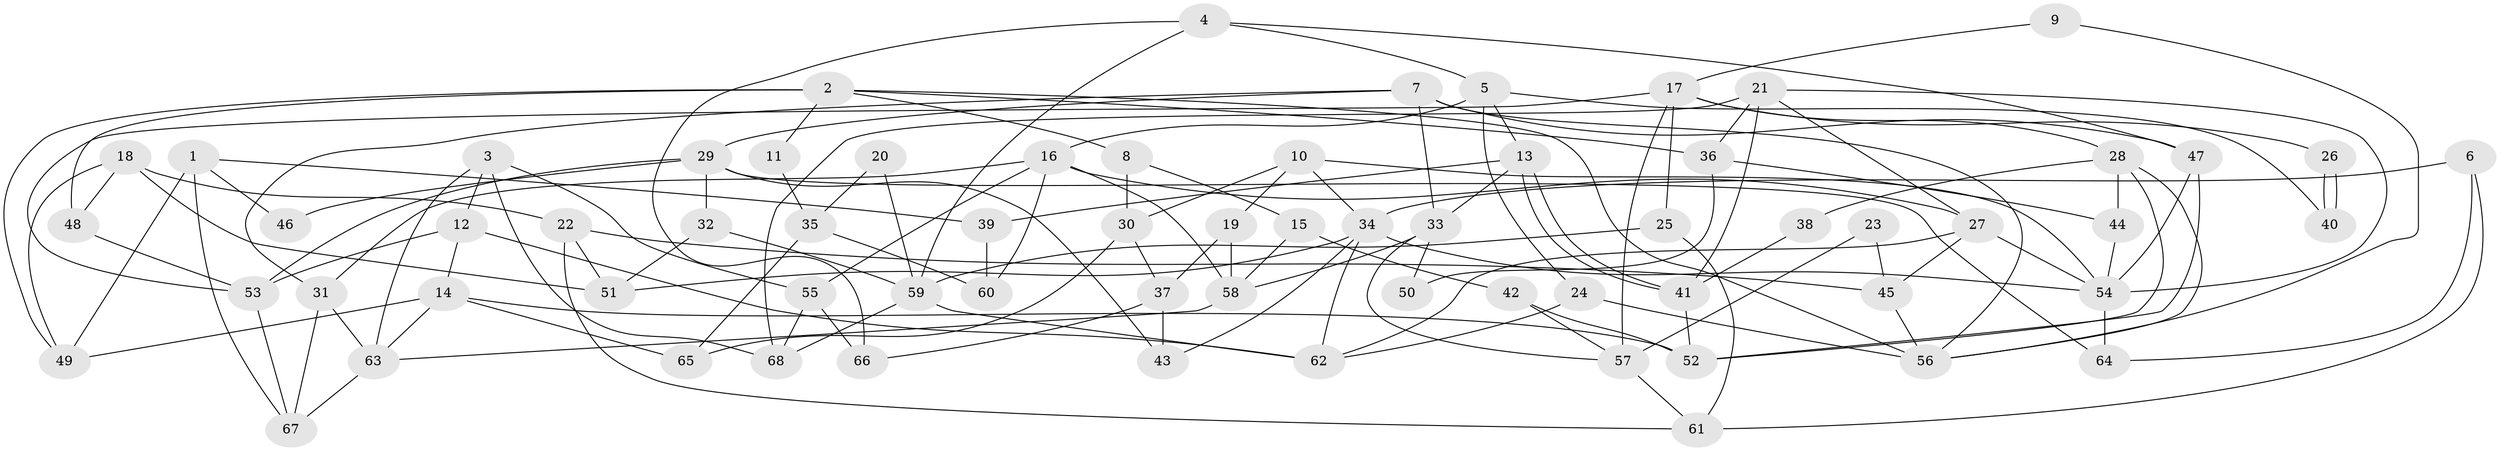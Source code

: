 // coarse degree distribution, {6: 0.20588235294117646, 7: 0.11764705882352941, 2: 0.11764705882352941, 4: 0.17647058823529413, 3: 0.058823529411764705, 5: 0.17647058823529413, 8: 0.08823529411764706, 10: 0.058823529411764705}
// Generated by graph-tools (version 1.1) at 2025/36/03/04/25 23:36:58]
// undirected, 68 vertices, 136 edges
graph export_dot {
  node [color=gray90,style=filled];
  1;
  2;
  3;
  4;
  5;
  6;
  7;
  8;
  9;
  10;
  11;
  12;
  13;
  14;
  15;
  16;
  17;
  18;
  19;
  20;
  21;
  22;
  23;
  24;
  25;
  26;
  27;
  28;
  29;
  30;
  31;
  32;
  33;
  34;
  35;
  36;
  37;
  38;
  39;
  40;
  41;
  42;
  43;
  44;
  45;
  46;
  47;
  48;
  49;
  50;
  51;
  52;
  53;
  54;
  55;
  56;
  57;
  58;
  59;
  60;
  61;
  62;
  63;
  64;
  65;
  66;
  67;
  68;
  1 -- 67;
  1 -- 49;
  1 -- 39;
  1 -- 46;
  2 -- 56;
  2 -- 8;
  2 -- 11;
  2 -- 36;
  2 -- 48;
  2 -- 49;
  3 -- 68;
  3 -- 12;
  3 -- 55;
  3 -- 63;
  4 -- 5;
  4 -- 47;
  4 -- 59;
  4 -- 66;
  5 -- 13;
  5 -- 16;
  5 -- 24;
  5 -- 40;
  6 -- 64;
  6 -- 34;
  6 -- 61;
  7 -- 31;
  7 -- 56;
  7 -- 29;
  7 -- 33;
  7 -- 47;
  8 -- 15;
  8 -- 30;
  9 -- 17;
  9 -- 56;
  10 -- 34;
  10 -- 54;
  10 -- 19;
  10 -- 30;
  11 -- 35;
  12 -- 53;
  12 -- 14;
  12 -- 62;
  13 -- 33;
  13 -- 41;
  13 -- 41;
  13 -- 39;
  14 -- 52;
  14 -- 49;
  14 -- 63;
  14 -- 65;
  15 -- 58;
  15 -- 42;
  16 -- 55;
  16 -- 31;
  16 -- 27;
  16 -- 58;
  16 -- 60;
  17 -- 57;
  17 -- 25;
  17 -- 26;
  17 -- 28;
  17 -- 53;
  18 -- 22;
  18 -- 48;
  18 -- 49;
  18 -- 51;
  19 -- 58;
  19 -- 37;
  20 -- 59;
  20 -- 35;
  21 -- 27;
  21 -- 41;
  21 -- 36;
  21 -- 54;
  21 -- 68;
  22 -- 45;
  22 -- 51;
  22 -- 61;
  23 -- 45;
  23 -- 57;
  24 -- 62;
  24 -- 56;
  25 -- 61;
  25 -- 59;
  26 -- 40;
  26 -- 40;
  27 -- 54;
  27 -- 45;
  27 -- 62;
  28 -- 44;
  28 -- 38;
  28 -- 52;
  28 -- 56;
  29 -- 32;
  29 -- 43;
  29 -- 46;
  29 -- 53;
  29 -- 64;
  30 -- 37;
  30 -- 65;
  31 -- 63;
  31 -- 67;
  32 -- 51;
  32 -- 59;
  33 -- 58;
  33 -- 50;
  33 -- 57;
  34 -- 43;
  34 -- 62;
  34 -- 51;
  34 -- 54;
  35 -- 60;
  35 -- 65;
  36 -- 44;
  36 -- 50;
  37 -- 66;
  37 -- 43;
  38 -- 41;
  39 -- 60;
  41 -- 52;
  42 -- 57;
  42 -- 52;
  44 -- 54;
  45 -- 56;
  47 -- 54;
  47 -- 52;
  48 -- 53;
  53 -- 67;
  54 -- 64;
  55 -- 68;
  55 -- 66;
  57 -- 61;
  58 -- 63;
  59 -- 62;
  59 -- 68;
  63 -- 67;
}
